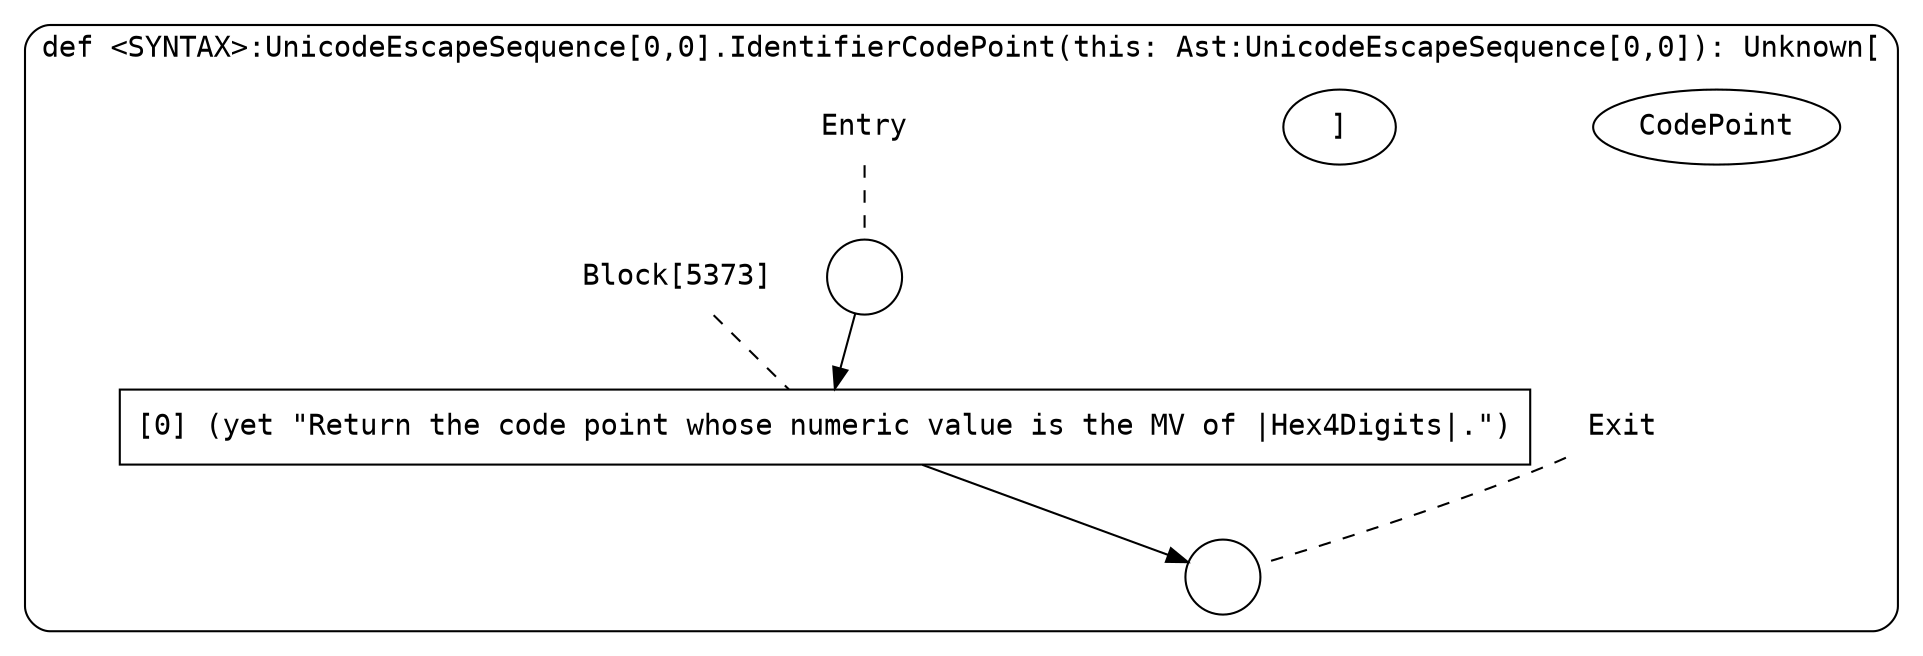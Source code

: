 digraph {
  graph [fontname = "Consolas"]
  node [fontname = "Consolas"]
  edge [fontname = "Consolas"]
  subgraph cluster1174 {
    label = "def <SYNTAX>:UnicodeEscapeSequence[0,0].IdentifierCodePoint(this: Ast:UnicodeEscapeSequence[0,0]): Unknown["CodePoint"]"
    style = rounded
    cluster1174_entry_name [shape=none, label=<<font color="black">Entry</font>>]
    cluster1174_entry_name -> cluster1174_entry [arrowhead=none, color="black", style=dashed]
    cluster1174_entry [shape=circle label=" " color="black" fillcolor="white" style=filled]
    cluster1174_entry -> node5373 [color="black"]
    cluster1174_exit_name [shape=none, label=<<font color="black">Exit</font>>]
    cluster1174_exit_name -> cluster1174_exit [arrowhead=none, color="black", style=dashed]
    cluster1174_exit [shape=circle label=" " color="black" fillcolor="white" style=filled]
    node5373_name [shape=none, label=<<font color="black">Block[5373]</font>>]
    node5373_name -> node5373 [arrowhead=none, color="black", style=dashed]
    node5373 [shape=box, label=<<font color="black">[0] (yet &quot;Return the code point whose numeric value is the MV of |Hex4Digits|.&quot;)<BR ALIGN="LEFT"/></font>> color="black" fillcolor="white", style=filled]
    node5373 -> cluster1174_exit [color="black"]
  }
}